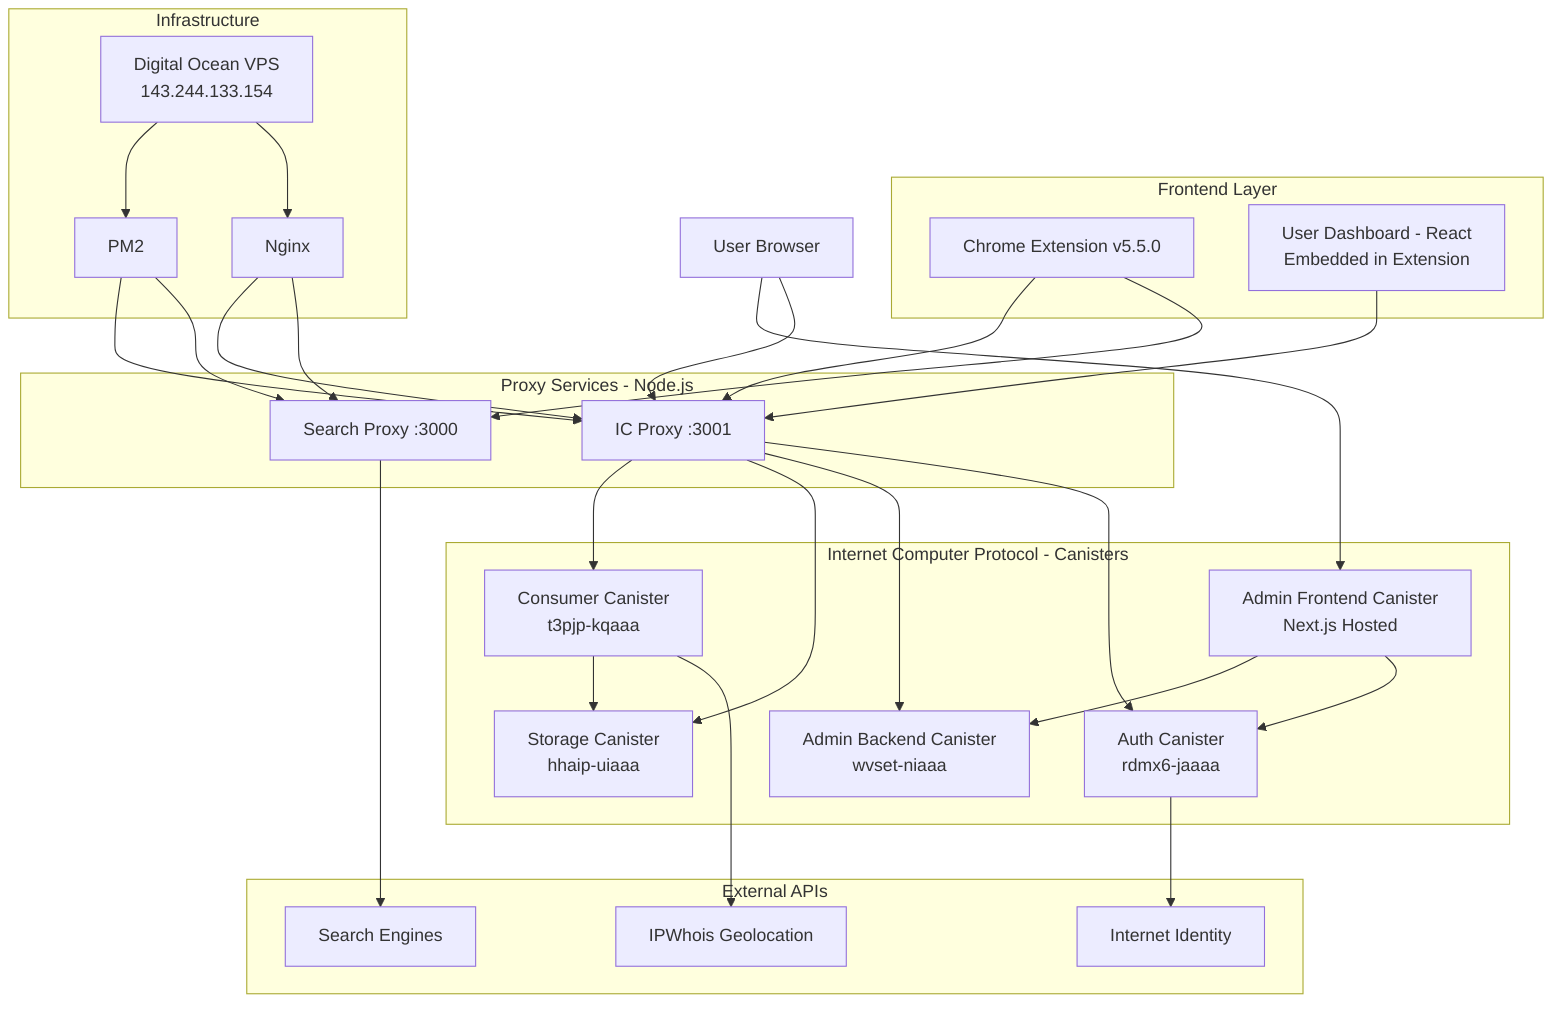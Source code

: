 flowchart TD
    %% RhinoSpider Technical Architecture
    %% Version 5.5.0
    %% December 2024
    
    subgraph Frontend["Frontend Layer"]
        CE[Chrome Extension v5.5.0]
        UD[User Dashboard - React<br/>Embedded in Extension]
    end
    
    subgraph Proxy["Proxy Services - Node.js"]
        ICP[IC Proxy :3001]
        SP[Search Proxy :3000]
    end
    
    subgraph ICP_Network["Internet Computer Protocol - Canisters"]
        CC[Consumer Canister<br/>t3pjp-kqaaa]
        SC[Storage Canister<br/>hhaip-uiaaa]
        ABC[Admin Backend Canister<br/>wvset-niaaa]
        AFC[Admin Frontend Canister<br/>Next.js Hosted]
        AU[Auth Canister<br/>rdmx6-jaaaa]
    end
    
    subgraph External["External APIs"]
        II[Internet Identity]
        GEO[IPWhois Geolocation]
        SE[Search Engines]
    end
    
    subgraph Infra["Infrastructure"]
        VPS[Digital Ocean VPS<br/>143.244.133.154]
        PM2[PM2]
        NGX[Nginx]
    end
    
    %% User Browser
    BR[User Browser] --> AFC
    BR --> ICP
    
    %% Main connections
    CE --> ICP
    CE --> SP
    UD --> ICP
    
    ICP --> CC
    ICP --> SC
    ICP --> ABC
    ICP --> AU
    
    AFC --> ABC
    AFC --> AU
    
    SP --> SE
    
    CC --> SC
    CC --> GEO
    AU --> II
    
    VPS --> PM2
    VPS --> NGX
    PM2 --> ICP
    PM2 --> SP
    NGX --> ICP
    NGX --> SP